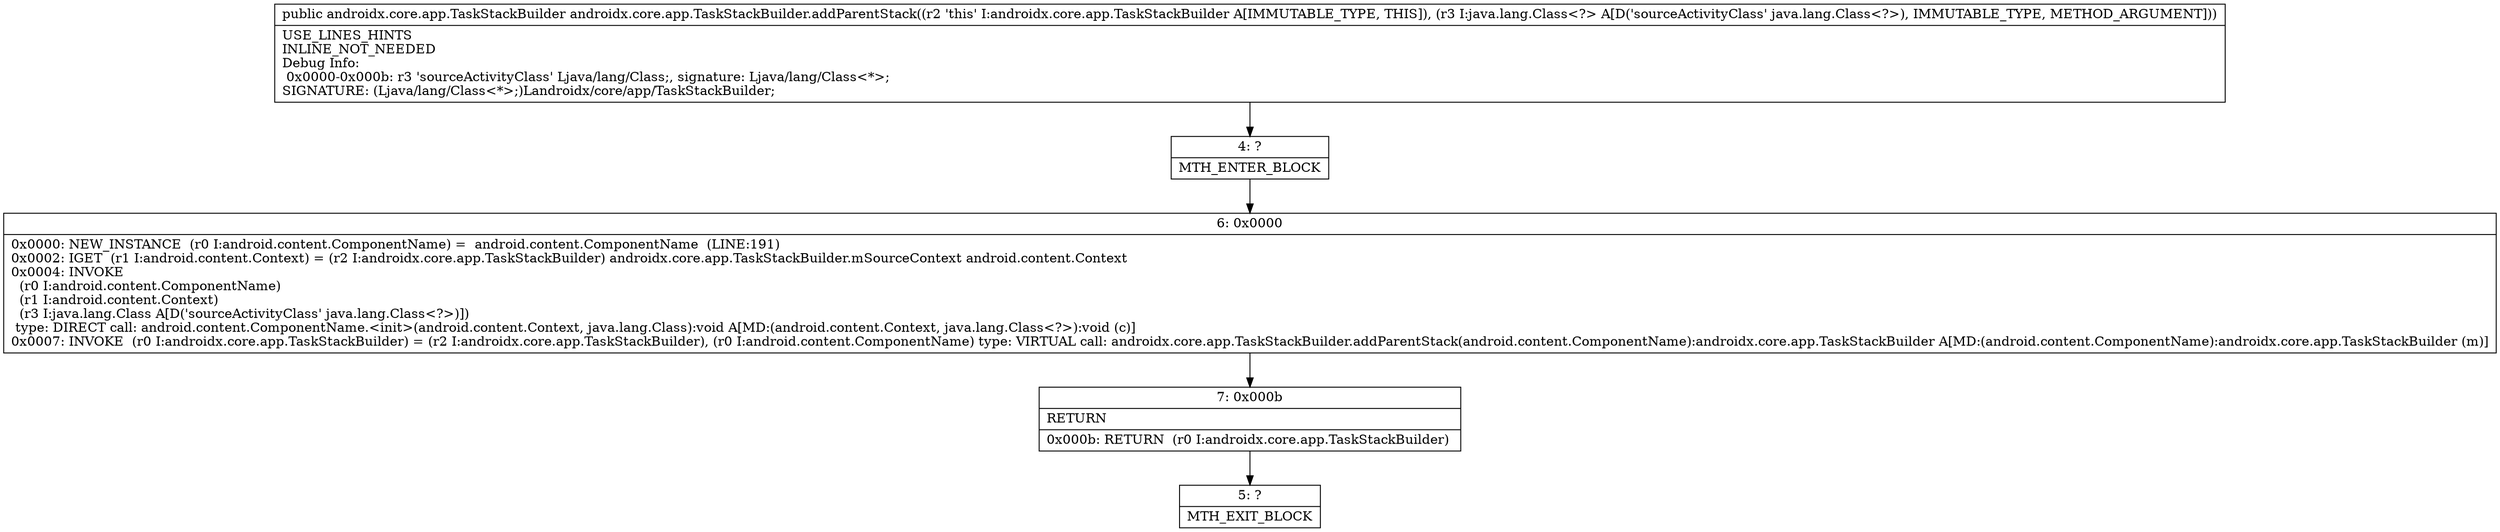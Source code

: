 digraph "CFG forandroidx.core.app.TaskStackBuilder.addParentStack(Ljava\/lang\/Class;)Landroidx\/core\/app\/TaskStackBuilder;" {
Node_4 [shape=record,label="{4\:\ ?|MTH_ENTER_BLOCK\l}"];
Node_6 [shape=record,label="{6\:\ 0x0000|0x0000: NEW_INSTANCE  (r0 I:android.content.ComponentName) =  android.content.ComponentName  (LINE:191)\l0x0002: IGET  (r1 I:android.content.Context) = (r2 I:androidx.core.app.TaskStackBuilder) androidx.core.app.TaskStackBuilder.mSourceContext android.content.Context \l0x0004: INVOKE  \l  (r0 I:android.content.ComponentName)\l  (r1 I:android.content.Context)\l  (r3 I:java.lang.Class A[D('sourceActivityClass' java.lang.Class\<?\>)])\l type: DIRECT call: android.content.ComponentName.\<init\>(android.content.Context, java.lang.Class):void A[MD:(android.content.Context, java.lang.Class\<?\>):void (c)]\l0x0007: INVOKE  (r0 I:androidx.core.app.TaskStackBuilder) = (r2 I:androidx.core.app.TaskStackBuilder), (r0 I:android.content.ComponentName) type: VIRTUAL call: androidx.core.app.TaskStackBuilder.addParentStack(android.content.ComponentName):androidx.core.app.TaskStackBuilder A[MD:(android.content.ComponentName):androidx.core.app.TaskStackBuilder (m)]\l}"];
Node_7 [shape=record,label="{7\:\ 0x000b|RETURN\l|0x000b: RETURN  (r0 I:androidx.core.app.TaskStackBuilder) \l}"];
Node_5 [shape=record,label="{5\:\ ?|MTH_EXIT_BLOCK\l}"];
MethodNode[shape=record,label="{public androidx.core.app.TaskStackBuilder androidx.core.app.TaskStackBuilder.addParentStack((r2 'this' I:androidx.core.app.TaskStackBuilder A[IMMUTABLE_TYPE, THIS]), (r3 I:java.lang.Class\<?\> A[D('sourceActivityClass' java.lang.Class\<?\>), IMMUTABLE_TYPE, METHOD_ARGUMENT]))  | USE_LINES_HINTS\lINLINE_NOT_NEEDED\lDebug Info:\l  0x0000\-0x000b: r3 'sourceActivityClass' Ljava\/lang\/Class;, signature: Ljava\/lang\/Class\<*\>;\lSIGNATURE: (Ljava\/lang\/Class\<*\>;)Landroidx\/core\/app\/TaskStackBuilder;\l}"];
MethodNode -> Node_4;Node_4 -> Node_6;
Node_6 -> Node_7;
Node_7 -> Node_5;
}

